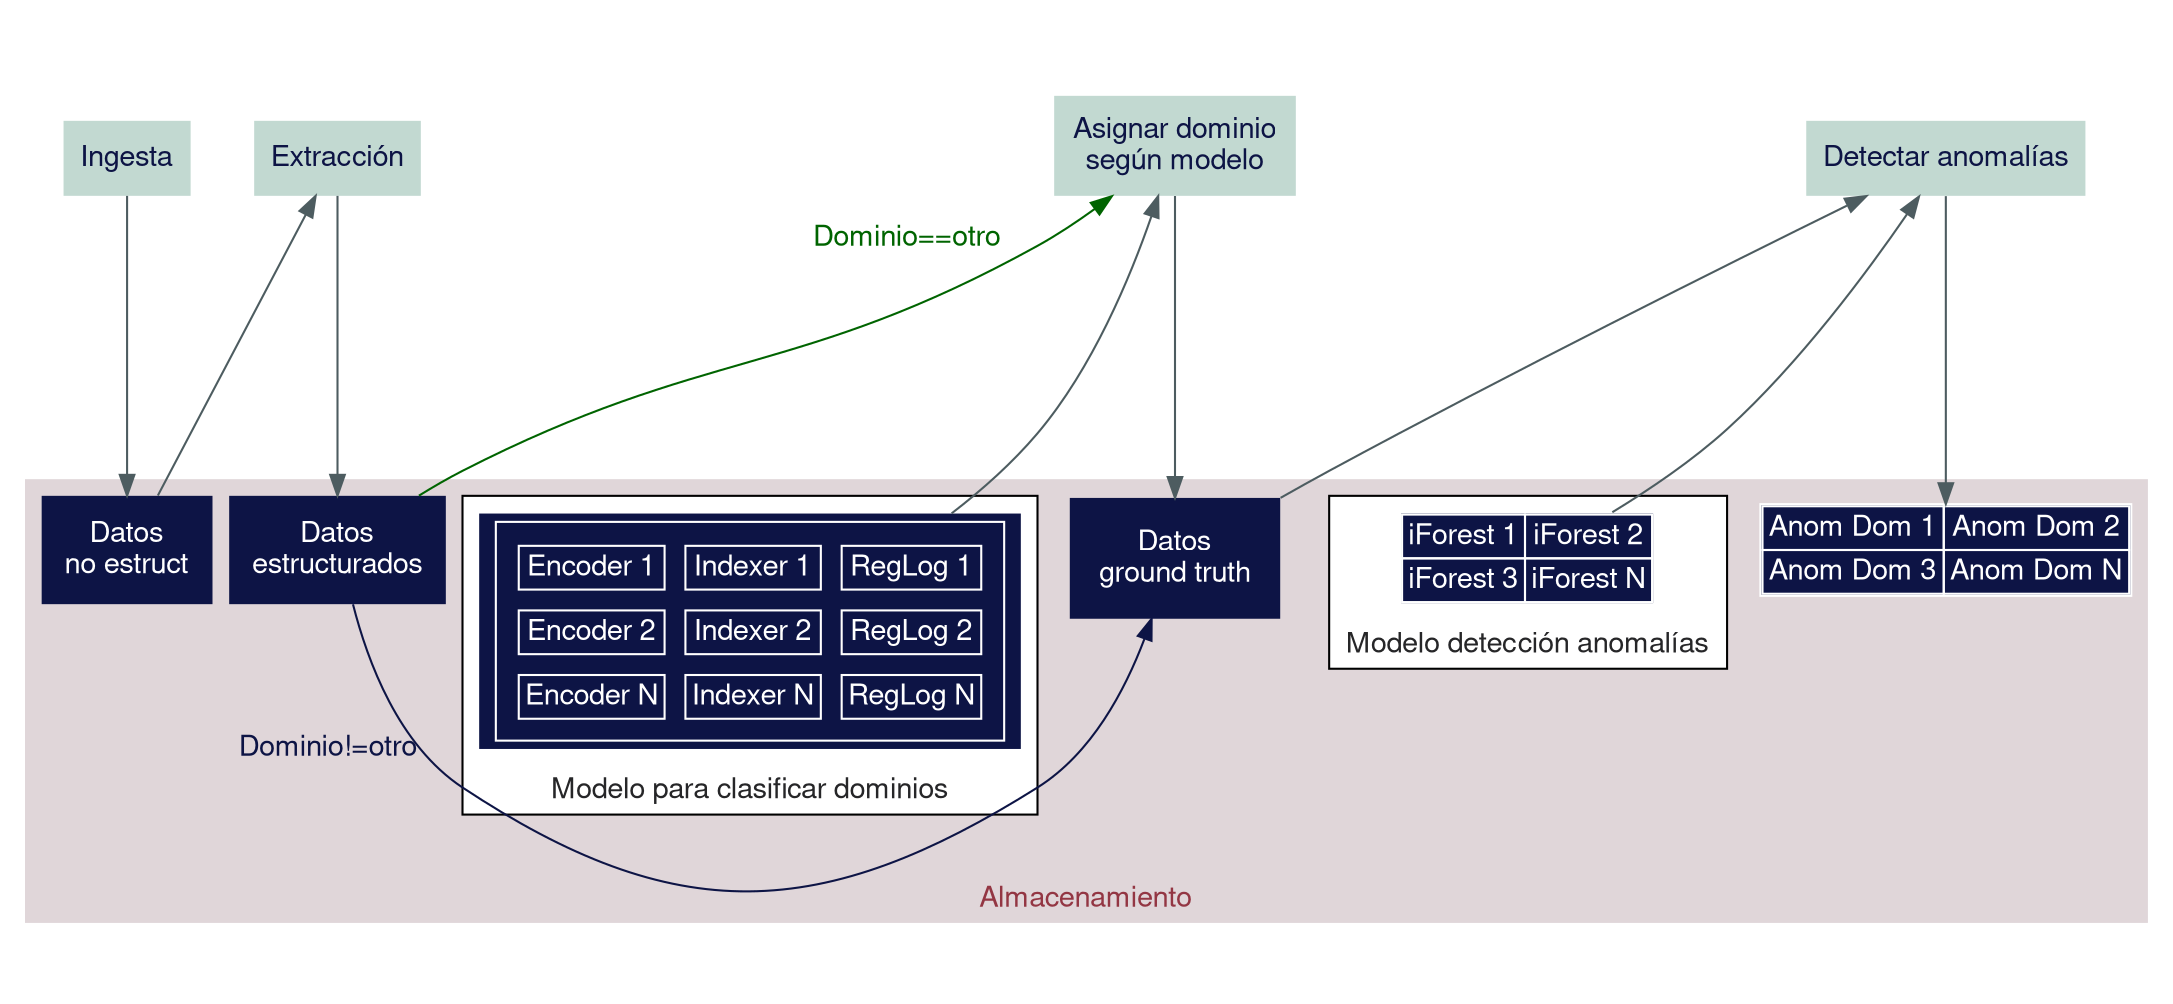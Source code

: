 digraph G {
  # dot -Tsvg file.gv -o file.svg | kitty icat file.svg
  rankdir=LR
  newrank=true
  nodesep=0.7
  ranksep=0
  fontname="Helvetica,Arial,sans-serif"
  #splines=false
  node [shape=box, style=filled, penwidth=0, fontname="Helvetica,Arial,sans-serif"];
  edge [color="#4d5c60", fontname="Helvetica,Arial,sans-serif"];

  subgraph cluster_actions {
    penwidth=0
    node [fillcolor="#c2d9d1", fontcolor="#0d1445"]

    ingesta [label="Ingesta"];
    extrac [label="Extracción"];
    modelo_clas [label="Entrenar modelo\nbasado en\ndominios conocidos", margin=0.20, style=invis];
    asignar_dom [label="Asignar dominio\nsegún modelo", margin=0.13];
    modelo_anomal [label="Entrenar modelo\npara anomalías" style=invis]
    detect [label="Detectar anomalías"]
  }

  subgraph cluster_store {
    penwidth=0
    bgcolor="#e0d6d9";
    label="Almacenamiento"
    fontcolor="#933643"
    labelloc="bottom"

    node [fillcolor="#0d1445", fontcolor="white"]

    no_estrct [label="Datos\nno estruct", margin=0.15];
    estruct [label="Datos\nestructurados", margin=0.15];
    
    subgraph cluster_model_class {
      penwidth=1
      bgcolor = white;
      label="Modelo para clasificar dominios"
      fontcolor="#262628" 
      labelloc="bottom"

      classif [
      label=<
        <table border="1" color="white" cellspacing="10">
          <tr><td>Encoder 1</td><td>Indexer 1</td><td>RegLog 1</td></tr>
          <tr><td>Encoder 2</td><td>Indexer 2</td><td>RegLog 2</td></tr>
          <tr><td>Encoder N</td><td>Indexer N</td><td>RegLog N</td></tr>
        </table>
      >]; 

    }

    ground_t [label="Datos\nground truth", margin=0.20];

    subgraph cluster_iforest {
      penwidth=1
      bgcolor= white;
      label="Modelo detección anomalías"
      fontcolor="#262628"
      labelloc="bottom"

      iforest[
      style=filled
      margin=0
      label=<
        <table border="1" color="white" cellspacing="0">
          <tr><td>iForest 1</td><td>iForest 2</td></tr>
          <tr><td>iForest 3</td><td>iForest N</td></tr>
        </table>
      >]; 
    }

    anoms [
      style=filled
      margin=0
      label=<
        <table border="1" color="white" cellspacing="0">
        <tr><td>Anom Dom 1</td><td>Anom Dom 2</td></tr>
        <tr><td>Anom Dom 3</td><td>Anom Dom N</td></tr>
      </table>
      >
    ];
    
    iforest
    anoms 

  }

  ingesta -> extrac -> modelo_clas -> asignar_dom -> modelo_anomal -> detect [style=invis];

  no_estrct -> estruct -> ground_t -> iforest -> anoms [style=invis]

  ingesta -> no_estrct;
  no_estrct -> extrac;
  extrac -> estruct;
  estruct -> asignar_dom [headlabel="Dominio==otro" labeldistance=10.0 color=darkgreen fontcolor=darkgreen];
  estruct -> ground_t [taillabel="Dominio!=otro" labeldistance=7 color="#0d1445" fontcolor="#0d1445"]
  classif -> asignar_dom;
  asignar_dom -> ground_t;
  ground_t -> detect;
  #modelo_anomal -> iforest;
  iforest -> detect;
  detect -> anoms

  {rank=same; ingesta; no_estrct;}
  {rank=same; extrac; estruct;}
  {rank=same; modelo_clas; classif;}
  {rank=same; asignar_dom; ground_t;}
  {rank=same; modelo_anomal; iforest;}
  {rank=same; detect; anoms}
}


